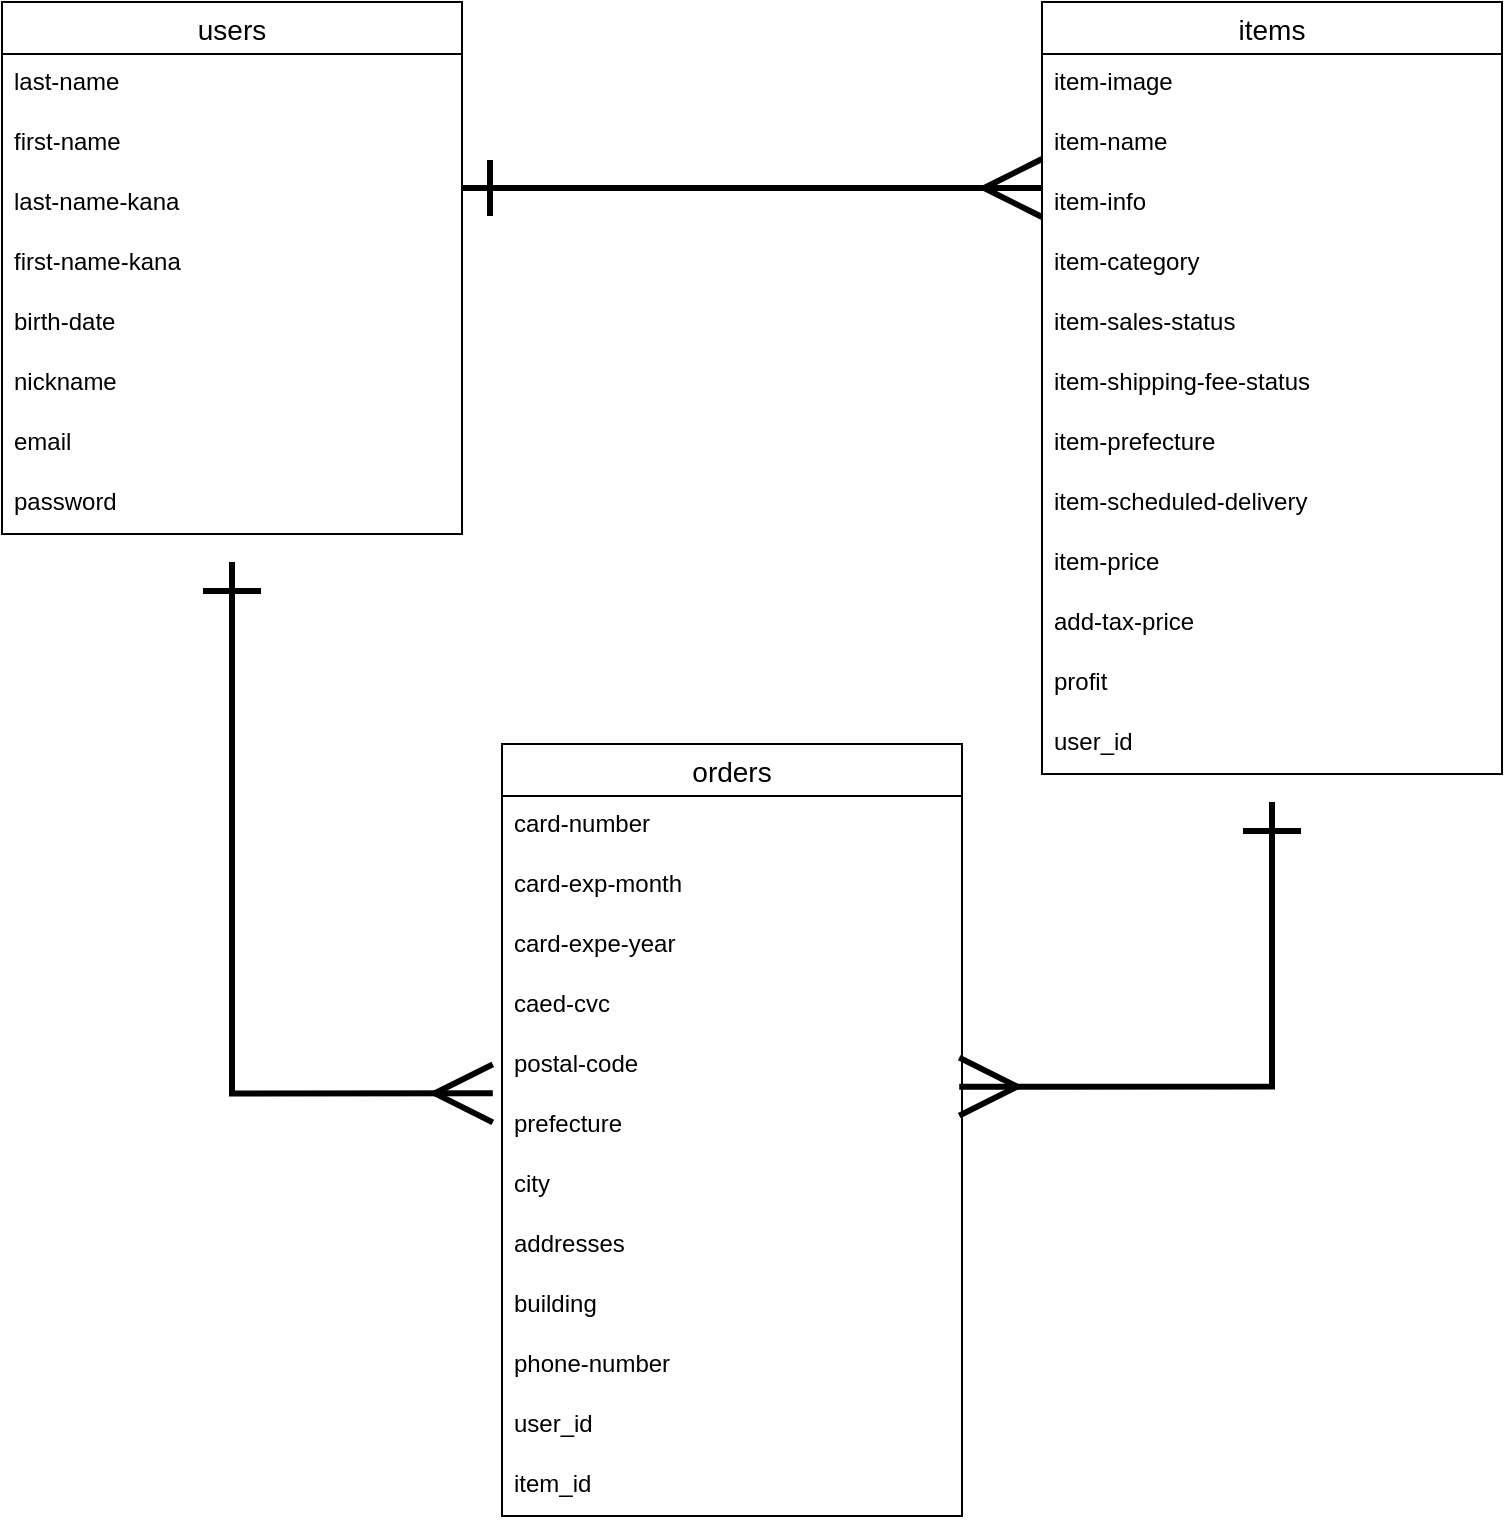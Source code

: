 <mxfile>
    <diagram id="P9z8SgB8ygyXFF86Vpt_" name="ページ1">
        <mxGraphModel dx="491" dy="765" grid="1" gridSize="10" guides="1" tooltips="1" connect="1" arrows="1" fold="1" page="1" pageScale="1" pageWidth="850" pageHeight="1100" math="0" shadow="0">
            <root>
                <mxCell id="0"/>
                <mxCell id="1" parent="0"/>
                <mxCell id="45" style="edgeStyle=orthogonalEdgeStyle;rounded=0;jumpSize=10;orthogonalLoop=1;jettySize=auto;html=1;entryX=-0.02;entryY=-0.044;entryDx=0;entryDy=0;entryPerimeter=0;startArrow=ERone;startFill=0;startSize=25;sourcePerimeterSpacing=14;endArrow=ERmany;endFill=0;endSize=25;targetPerimeterSpacing=0;strokeWidth=3;" edge="1" parent="1" source="3" target="34">
                    <mxGeometry relative="1" as="geometry"/>
                </mxCell>
                <mxCell id="3" value="users" style="swimlane;fontStyle=0;childLayout=stackLayout;horizontal=1;startSize=26;horizontalStack=0;resizeParent=1;resizeParentMax=0;resizeLast=0;collapsible=1;marginBottom=0;align=center;fontSize=14;" vertex="1" parent="1">
                    <mxGeometry x="50" y="80" width="230" height="266" as="geometry">
                        <mxRectangle x="20" y="80" width="70" height="26" as="alternateBounds"/>
                    </mxGeometry>
                </mxCell>
                <mxCell id="4" value="last-name" style="text;strokeColor=none;fillColor=none;spacingLeft=4;spacingRight=4;overflow=hidden;rotatable=0;points=[[0,0.5],[1,0.5]];portConstraint=eastwest;fontSize=12;" vertex="1" parent="3">
                    <mxGeometry y="26" width="230" height="30" as="geometry"/>
                </mxCell>
                <mxCell id="5" value="first-name" style="text;strokeColor=none;fillColor=none;spacingLeft=4;spacingRight=4;overflow=hidden;rotatable=0;points=[[0,0.5],[1,0.5]];portConstraint=eastwest;fontSize=12;" vertex="1" parent="3">
                    <mxGeometry y="56" width="230" height="30" as="geometry"/>
                </mxCell>
                <mxCell id="6" value="last-name-kana&#10;" style="text;strokeColor=none;fillColor=none;spacingLeft=4;spacingRight=4;overflow=hidden;rotatable=0;points=[[0,0.5],[1,0.5]];portConstraint=eastwest;fontSize=12;" vertex="1" parent="3">
                    <mxGeometry y="86" width="230" height="30" as="geometry"/>
                </mxCell>
                <mxCell id="8" value="first-name-kana&#10;" style="text;strokeColor=none;fillColor=none;spacingLeft=4;spacingRight=4;overflow=hidden;rotatable=0;points=[[0,0.5],[1,0.5]];portConstraint=eastwest;fontSize=12;" vertex="1" parent="3">
                    <mxGeometry y="116" width="230" height="30" as="geometry"/>
                </mxCell>
                <mxCell id="9" value="birth-date" style="text;strokeColor=none;fillColor=none;spacingLeft=4;spacingRight=4;overflow=hidden;rotatable=0;points=[[0,0.5],[1,0.5]];portConstraint=eastwest;fontSize=12;" vertex="1" parent="3">
                    <mxGeometry y="146" width="230" height="30" as="geometry"/>
                </mxCell>
                <mxCell id="10" value="nickname" style="text;strokeColor=none;fillColor=none;spacingLeft=4;spacingRight=4;overflow=hidden;rotatable=0;points=[[0,0.5],[1,0.5]];portConstraint=eastwest;fontSize=12;" vertex="1" parent="3">
                    <mxGeometry y="176" width="230" height="30" as="geometry"/>
                </mxCell>
                <mxCell id="12" value="email" style="text;spacingLeft=4;spacingRight=4;overflow=hidden;rotatable=0;points=[[0,0.5],[1,0.5]];portConstraint=eastwest;fontSize=12;verticalAlign=top;" vertex="1" parent="3">
                    <mxGeometry y="206" width="230" height="30" as="geometry"/>
                </mxCell>
                <mxCell id="13" value="password" style="text;spacingLeft=4;spacingRight=4;overflow=hidden;rotatable=0;points=[[0,0.5],[1,0.5]];portConstraint=eastwest;fontSize=12;verticalAlign=top;" vertex="1" parent="3">
                    <mxGeometry y="236" width="230" height="30" as="geometry"/>
                </mxCell>
                <mxCell id="46" style="edgeStyle=orthogonalEdgeStyle;rounded=0;jumpSize=10;orthogonalLoop=1;jettySize=auto;html=1;entryX=0.994;entryY=-0.156;entryDx=0;entryDy=0;entryPerimeter=0;startArrow=ERone;startFill=0;startSize=25;sourcePerimeterSpacing=14;endArrow=ERmany;endFill=0;endSize=25;targetPerimeterSpacing=0;strokeWidth=3;" edge="1" parent="1" source="14" target="34">
                    <mxGeometry relative="1" as="geometry"/>
                </mxCell>
                <mxCell id="14" value="items" style="swimlane;fontStyle=0;childLayout=stackLayout;horizontal=1;startSize=26;horizontalStack=0;resizeParent=1;resizeParentMax=0;resizeLast=0;collapsible=1;marginBottom=0;align=center;fontSize=14;" vertex="1" parent="1">
                    <mxGeometry x="570" y="80" width="230" height="386" as="geometry">
                        <mxRectangle x="20" y="80" width="70" height="26" as="alternateBounds"/>
                    </mxGeometry>
                </mxCell>
                <mxCell id="15" value="item-image" style="text;strokeColor=none;fillColor=none;spacingLeft=4;spacingRight=4;overflow=hidden;rotatable=0;points=[[0,0.5],[1,0.5]];portConstraint=eastwest;fontSize=12;" vertex="1" parent="14">
                    <mxGeometry y="26" width="230" height="30" as="geometry"/>
                </mxCell>
                <mxCell id="16" value="item-name" style="text;strokeColor=none;fillColor=none;spacingLeft=4;spacingRight=4;overflow=hidden;rotatable=0;points=[[0,0.5],[1,0.5]];portConstraint=eastwest;fontSize=12;" vertex="1" parent="14">
                    <mxGeometry y="56" width="230" height="30" as="geometry"/>
                </mxCell>
                <mxCell id="17" value="item-info" style="text;strokeColor=none;fillColor=none;spacingLeft=4;spacingRight=4;overflow=hidden;rotatable=0;points=[[0,0.5],[1,0.5]];portConstraint=eastwest;fontSize=12;" vertex="1" parent="14">
                    <mxGeometry y="86" width="230" height="30" as="geometry"/>
                </mxCell>
                <mxCell id="18" value="item-category" style="text;strokeColor=none;fillColor=none;spacingLeft=4;spacingRight=4;overflow=hidden;rotatable=0;points=[[0,0.5],[1,0.5]];portConstraint=eastwest;fontSize=12;" vertex="1" parent="14">
                    <mxGeometry y="116" width="230" height="30" as="geometry"/>
                </mxCell>
                <mxCell id="19" value="item-sales-status" style="text;strokeColor=none;fillColor=none;spacingLeft=4;spacingRight=4;overflow=hidden;rotatable=0;points=[[0,0.5],[1,0.5]];portConstraint=eastwest;fontSize=12;" vertex="1" parent="14">
                    <mxGeometry y="146" width="230" height="30" as="geometry"/>
                </mxCell>
                <mxCell id="20" value="item-shipping-fee-status" style="text;strokeColor=none;fillColor=none;spacingLeft=4;spacingRight=4;overflow=hidden;rotatable=0;points=[[0,0.5],[1,0.5]];portConstraint=eastwest;fontSize=12;" vertex="1" parent="14">
                    <mxGeometry y="176" width="230" height="30" as="geometry"/>
                </mxCell>
                <mxCell id="21" value="item-prefecture" style="text;spacingLeft=4;spacingRight=4;overflow=hidden;rotatable=0;points=[[0,0.5],[1,0.5]];portConstraint=eastwest;fontSize=12;verticalAlign=top;" vertex="1" parent="14">
                    <mxGeometry y="206" width="230" height="30" as="geometry"/>
                </mxCell>
                <mxCell id="22" value="item-scheduled-delivery" style="text;spacingLeft=4;spacingRight=4;overflow=hidden;rotatable=0;points=[[0,0.5],[1,0.5]];portConstraint=eastwest;fontSize=12;verticalAlign=top;" vertex="1" parent="14">
                    <mxGeometry y="236" width="230" height="30" as="geometry"/>
                </mxCell>
                <mxCell id="23" value="item-price" style="text;spacingLeft=4;spacingRight=4;overflow=hidden;rotatable=0;points=[[0,0.5],[1,0.5]];portConstraint=eastwest;fontSize=12;verticalAlign=top;" vertex="1" parent="14">
                    <mxGeometry y="266" width="230" height="30" as="geometry"/>
                </mxCell>
                <mxCell id="24" value="add-tax-price" style="text;spacingLeft=4;spacingRight=4;overflow=hidden;rotatable=0;points=[[0,0.5],[1,0.5]];portConstraint=eastwest;fontSize=12;verticalAlign=top;" vertex="1" parent="14">
                    <mxGeometry y="296" width="230" height="30" as="geometry"/>
                </mxCell>
                <mxCell id="25" value="profit" style="text;spacingLeft=4;spacingRight=4;overflow=hidden;rotatable=0;points=[[0,0.5],[1,0.5]];portConstraint=eastwest;fontSize=12;verticalAlign=top;" vertex="1" parent="14">
                    <mxGeometry y="326" width="230" height="30" as="geometry"/>
                </mxCell>
                <mxCell id="26" value="user_id" style="text;spacingLeft=4;spacingRight=4;overflow=hidden;rotatable=0;points=[[0,0.5],[1,0.5]];portConstraint=eastwest;fontSize=12;verticalAlign=top;" vertex="1" parent="14">
                    <mxGeometry y="356" width="230" height="30" as="geometry"/>
                </mxCell>
                <mxCell id="28" value="orders" style="swimlane;fontStyle=0;childLayout=stackLayout;horizontal=1;startSize=26;horizontalStack=0;resizeParent=1;resizeParentMax=0;resizeLast=0;collapsible=1;marginBottom=0;align=center;fontSize=14;" vertex="1" parent="1">
                    <mxGeometry x="300" y="451" width="230" height="386" as="geometry">
                        <mxRectangle x="20" y="80" width="70" height="26" as="alternateBounds"/>
                    </mxGeometry>
                </mxCell>
                <mxCell id="29" value="card-number" style="text;strokeColor=none;fillColor=none;spacingLeft=4;spacingRight=4;overflow=hidden;rotatable=0;points=[[0,0.5],[1,0.5]];portConstraint=eastwest;fontSize=12;" vertex="1" parent="28">
                    <mxGeometry y="26" width="230" height="30" as="geometry"/>
                </mxCell>
                <mxCell id="30" value="card-exp-month" style="text;strokeColor=none;fillColor=none;spacingLeft=4;spacingRight=4;overflow=hidden;rotatable=0;points=[[0,0.5],[1,0.5]];portConstraint=eastwest;fontSize=12;" vertex="1" parent="28">
                    <mxGeometry y="56" width="230" height="30" as="geometry"/>
                </mxCell>
                <mxCell id="31" value="card-expe-year" style="text;strokeColor=none;fillColor=none;spacingLeft=4;spacingRight=4;overflow=hidden;rotatable=0;points=[[0,0.5],[1,0.5]];portConstraint=eastwest;fontSize=12;" vertex="1" parent="28">
                    <mxGeometry y="86" width="230" height="30" as="geometry"/>
                </mxCell>
                <mxCell id="32" value="caed-cvc" style="text;strokeColor=none;fillColor=none;spacingLeft=4;spacingRight=4;overflow=hidden;rotatable=0;points=[[0,0.5],[1,0.5]];portConstraint=eastwest;fontSize=12;" vertex="1" parent="28">
                    <mxGeometry y="116" width="230" height="30" as="geometry"/>
                </mxCell>
                <mxCell id="33" value="postal-code" style="text;strokeColor=none;fillColor=none;spacingLeft=4;spacingRight=4;overflow=hidden;rotatable=0;points=[[0,0.5],[1,0.5]];portConstraint=eastwest;fontSize=12;" vertex="1" parent="28">
                    <mxGeometry y="146" width="230" height="30" as="geometry"/>
                </mxCell>
                <mxCell id="34" value="prefecture" style="text;strokeColor=none;fillColor=none;spacingLeft=4;spacingRight=4;overflow=hidden;rotatable=0;points=[[0,0.5],[1,0.5]];portConstraint=eastwest;fontSize=12;" vertex="1" parent="28">
                    <mxGeometry y="176" width="230" height="30" as="geometry"/>
                </mxCell>
                <mxCell id="35" value="city" style="text;spacingLeft=4;spacingRight=4;overflow=hidden;rotatable=0;points=[[0,0.5],[1,0.5]];portConstraint=eastwest;fontSize=12;verticalAlign=top;" vertex="1" parent="28">
                    <mxGeometry y="206" width="230" height="30" as="geometry"/>
                </mxCell>
                <mxCell id="36" value="addresses" style="text;spacingLeft=4;spacingRight=4;overflow=hidden;rotatable=0;points=[[0,0.5],[1,0.5]];portConstraint=eastwest;fontSize=12;verticalAlign=top;" vertex="1" parent="28">
                    <mxGeometry y="236" width="230" height="30" as="geometry"/>
                </mxCell>
                <mxCell id="37" value="building" style="text;spacingLeft=4;spacingRight=4;overflow=hidden;rotatable=0;points=[[0,0.5],[1,0.5]];portConstraint=eastwest;fontSize=12;verticalAlign=top;" vertex="1" parent="28">
                    <mxGeometry y="266" width="230" height="30" as="geometry"/>
                </mxCell>
                <mxCell id="38" value="phone-number" style="text;spacingLeft=4;spacingRight=4;overflow=hidden;rotatable=0;points=[[0,0.5],[1,0.5]];portConstraint=eastwest;fontSize=12;verticalAlign=top;" vertex="1" parent="28">
                    <mxGeometry y="296" width="230" height="30" as="geometry"/>
                </mxCell>
                <mxCell id="39" value="user_id" style="text;spacingLeft=4;spacingRight=4;overflow=hidden;rotatable=0;points=[[0,0.5],[1,0.5]];portConstraint=eastwest;fontSize=12;verticalAlign=top;" vertex="1" parent="28">
                    <mxGeometry y="326" width="230" height="30" as="geometry"/>
                </mxCell>
                <mxCell id="40" value="item_id" style="text;spacingLeft=4;spacingRight=4;overflow=hidden;rotatable=0;points=[[0,0.5],[1,0.5]];portConstraint=eastwest;fontSize=12;verticalAlign=top;" vertex="1" parent="28">
                    <mxGeometry y="356" width="230" height="30" as="geometry"/>
                </mxCell>
                <mxCell id="41" style="edgeStyle=orthogonalEdgeStyle;rounded=0;orthogonalLoop=1;jettySize=auto;html=1;startArrow=ERone;startFill=0;endArrow=ERmany;endFill=0;strokeWidth=3;jumpSize=10;targetPerimeterSpacing=0;endSize=25;startSize=24;" edge="1" parent="1">
                    <mxGeometry relative="1" as="geometry">
                        <mxPoint x="280" y="173" as="sourcePoint"/>
                        <mxPoint x="570" y="173" as="targetPoint"/>
                    </mxGeometry>
                </mxCell>
            </root>
        </mxGraphModel>
    </diagram>
</mxfile>